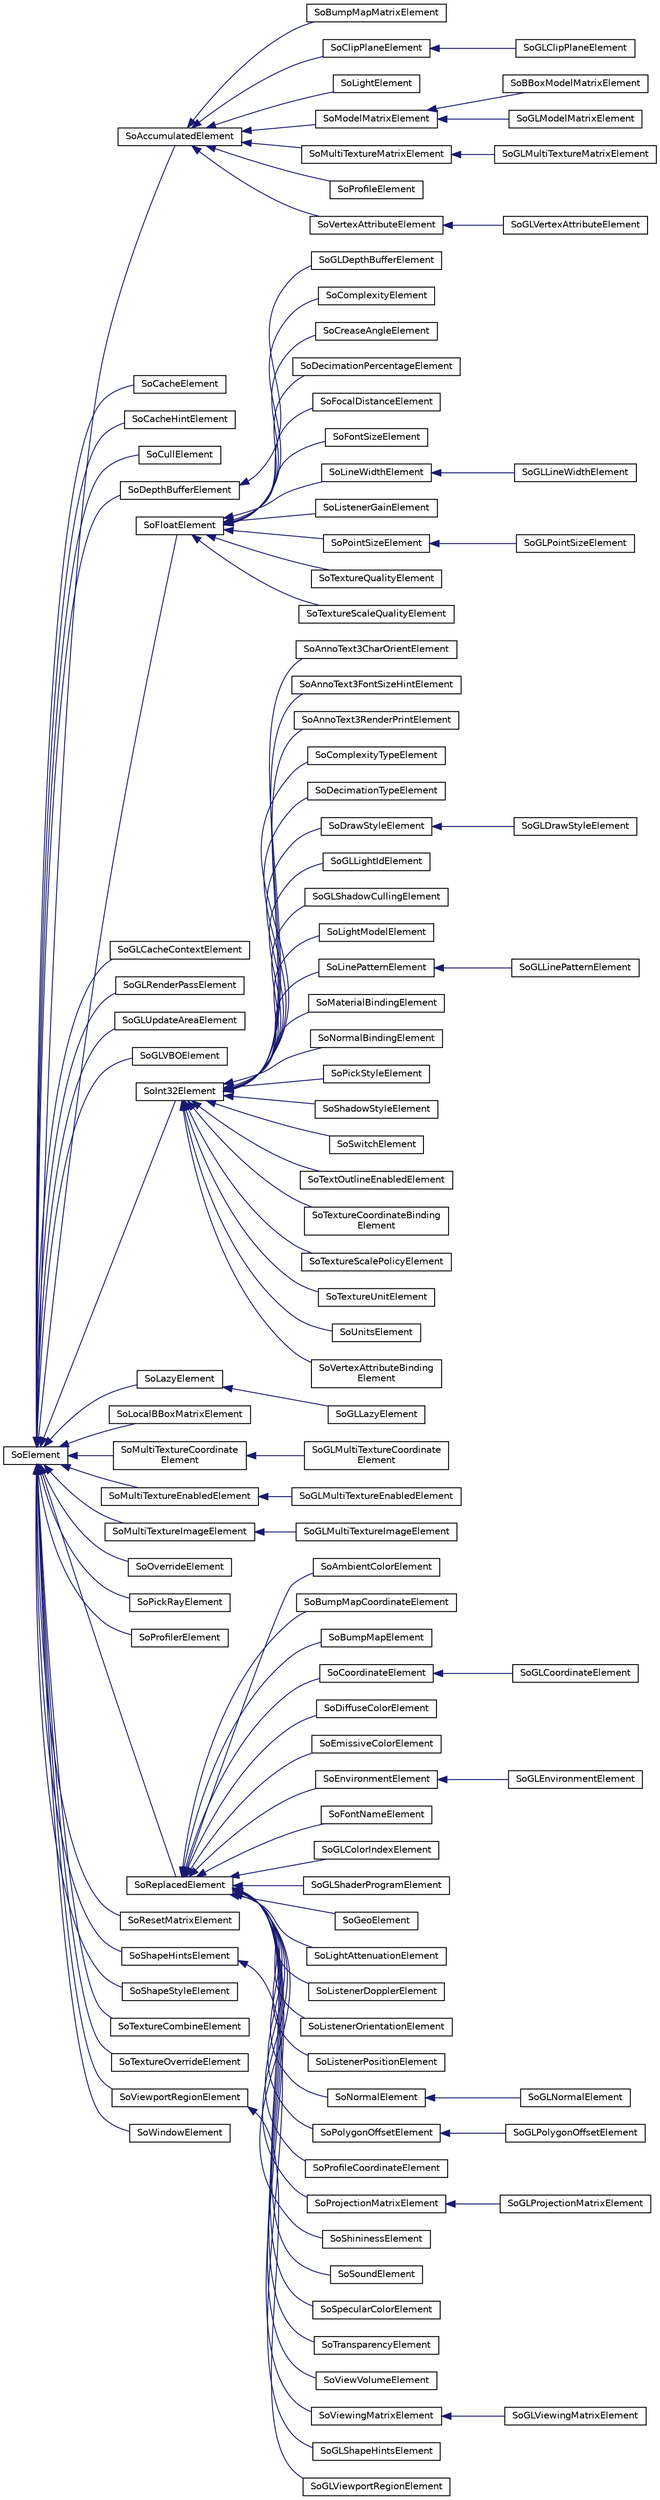 digraph "Graphical Class Hierarchy"
{
 // LATEX_PDF_SIZE
  edge [fontname="Helvetica",fontsize="10",labelfontname="Helvetica",labelfontsize="10"];
  node [fontname="Helvetica",fontsize="10",shape=record];
  rankdir="LR";
  Node0 [label="SoElement",height=0.2,width=0.4,color="black", fillcolor="white", style="filled",URL="$classSoElement.html",tooltip="SoElement is the abstract base class for all elements."];
  Node0 -> Node1 [dir="back",color="midnightblue",fontsize="10",style="solid",fontname="Helvetica"];
  Node1 [label="SoAccumulatedElement",height=0.2,width=0.4,color="black", fillcolor="white", style="filled",URL="$classSoAccumulatedElement.html",tooltip="The SoAccumulatedElement class is an abstract class for storing accumulated state."];
  Node1 -> Node2 [dir="back",color="midnightblue",fontsize="10",style="solid",fontname="Helvetica"];
  Node2 [label="SoBumpMapMatrixElement",height=0.2,width=0.4,color="black", fillcolor="white", style="filled",URL="$classSoBumpMapMatrixElement.html",tooltip="The SoBumpMapMatrixElement class is used to manage the bump map matrix stack."];
  Node1 -> Node3 [dir="back",color="midnightblue",fontsize="10",style="solid",fontname="Helvetica"];
  Node3 [label="SoClipPlaneElement",height=0.2,width=0.4,color="black", fillcolor="white", style="filled",URL="$classSoClipPlaneElement.html",tooltip="The SoClipPlaneElement class is used to manage the clip plane stack."];
  Node3 -> Node4 [dir="back",color="midnightblue",fontsize="10",style="solid",fontname="Helvetica"];
  Node4 [label="SoGLClipPlaneElement",height=0.2,width=0.4,color="black", fillcolor="white", style="filled",URL="$classSoGLClipPlaneElement.html",tooltip="The SoGLClipPlaneElement class is yet to be documented."];
  Node1 -> Node5 [dir="back",color="midnightblue",fontsize="10",style="solid",fontname="Helvetica"];
  Node5 [label="SoLightElement",height=0.2,width=0.4,color="black", fillcolor="white", style="filled",URL="$classSoLightElement.html",tooltip="The SoLightElement class manages the currently active light sources."];
  Node1 -> Node6 [dir="back",color="midnightblue",fontsize="10",style="solid",fontname="Helvetica"];
  Node6 [label="SoModelMatrixElement",height=0.2,width=0.4,color="black", fillcolor="white", style="filled",URL="$classSoModelMatrixElement.html",tooltip="The SoModelMatrixElement class is used to manage the current transformation."];
  Node6 -> Node7 [dir="back",color="midnightblue",fontsize="10",style="solid",fontname="Helvetica"];
  Node7 [label="SoBBoxModelMatrixElement",height=0.2,width=0.4,color="black", fillcolor="white", style="filled",URL="$classSoBBoxModelMatrixElement.html",tooltip="The SoBBoxModelMatrixElement class keeps track of the current model matrix during a scene graph trave..."];
  Node6 -> Node8 [dir="back",color="midnightblue",fontsize="10",style="solid",fontname="Helvetica"];
  Node8 [label="SoGLModelMatrixElement",height=0.2,width=0.4,color="black", fillcolor="white", style="filled",URL="$classSoGLModelMatrixElement.html",tooltip="The SoGLModelMatrixElement class is yet to be documented."];
  Node1 -> Node9 [dir="back",color="midnightblue",fontsize="10",style="solid",fontname="Helvetica"];
  Node9 [label="SoMultiTextureMatrixElement",height=0.2,width=0.4,color="black", fillcolor="white", style="filled",URL="$classSoMultiTextureMatrixElement.html",tooltip="The SoMultiTextureMatrixElement class is used to manage the texture matrix stack for texture units > ..."];
  Node9 -> Node10 [dir="back",color="midnightblue",fontsize="10",style="solid",fontname="Helvetica"];
  Node10 [label="SoGLMultiTextureMatrixElement",height=0.2,width=0.4,color="black", fillcolor="white", style="filled",URL="$classSoGLMultiTextureMatrixElement.html",tooltip="The SoGLMultiTextureMatrixElement class is used to update the OpenGL texture matrix."];
  Node1 -> Node11 [dir="back",color="midnightblue",fontsize="10",style="solid",fontname="Helvetica"];
  Node11 [label="SoProfileElement",height=0.2,width=0.4,color="black", fillcolor="white", style="filled",URL="$classSoProfileElement.html",tooltip="The SoProfileElement class is yet to be documented."];
  Node1 -> Node12 [dir="back",color="midnightblue",fontsize="10",style="solid",fontname="Helvetica"];
  Node12 [label="SoVertexAttributeElement",height=0.2,width=0.4,color="black", fillcolor="white", style="filled",URL="$classSoVertexAttributeElement.html",tooltip="The SoVertexAttributeElement class is yet to be documented."];
  Node12 -> Node13 [dir="back",color="midnightblue",fontsize="10",style="solid",fontname="Helvetica"];
  Node13 [label="SoGLVertexAttributeElement",height=0.2,width=0.4,color="black", fillcolor="white", style="filled",URL="$classSoGLVertexAttributeElement.html",tooltip="The SoGLVertexAttributeElement class is yet to be documented."];
  Node0 -> Node14 [dir="back",color="midnightblue",fontsize="10",style="solid",fontname="Helvetica"];
  Node14 [label="SoCacheElement",height=0.2,width=0.4,color="black", fillcolor="white", style="filled",URL="$classSoCacheElement.html",tooltip="The SoCacheElement class stores and manages the open caches."];
  Node0 -> Node15 [dir="back",color="midnightblue",fontsize="10",style="solid",fontname="Helvetica"];
  Node15 [label="SoCacheHintElement",height=0.2,width=0.4,color="black", fillcolor="white", style="filled",URL="$classSoCacheHintElement.html",tooltip="The SoCacheHintElement class is yet to be documented."];
  Node0 -> Node16 [dir="back",color="midnightblue",fontsize="10",style="solid",fontname="Helvetica"];
  Node16 [label="SoCullElement",height=0.2,width=0.4,color="black", fillcolor="white", style="filled",URL="$classSoCullElement.html",tooltip="The SoCullElement class is used internally for render and pick culling."];
  Node0 -> Node17 [dir="back",color="midnightblue",fontsize="10",style="solid",fontname="Helvetica"];
  Node17 [label="SoDepthBufferElement",height=0.2,width=0.4,color="black", fillcolor="white", style="filled",URL="$classSoDepthBufferElement.html",tooltip="The SoDepthBufferElement controls the depth buffer settings."];
  Node17 -> Node18 [dir="back",color="midnightblue",fontsize="10",style="solid",fontname="Helvetica"];
  Node18 [label="SoGLDepthBufferElement",height=0.2,width=0.4,color="black", fillcolor="white", style="filled",URL="$classSoGLDepthBufferElement.html",tooltip="The SoGLDepthBufferElement controls the OpenGL depth buffer."];
  Node0 -> Node19 [dir="back",color="midnightblue",fontsize="10",style="solid",fontname="Helvetica"];
  Node19 [label="SoFloatElement",height=0.2,width=0.4,color="black", fillcolor="white", style="filled",URL="$classSoFloatElement.html",tooltip="SoFloatElement is an abstract base class for elements that consists of a single float value."];
  Node19 -> Node20 [dir="back",color="midnightblue",fontsize="10",style="solid",fontname="Helvetica"];
  Node20 [label="SoComplexityElement",height=0.2,width=0.4,color="black", fillcolor="white", style="filled",URL="$classSoComplexityElement.html",tooltip="The SoComplexityElement class contains the current shape complexity for a graph traverser."];
  Node19 -> Node21 [dir="back",color="midnightblue",fontsize="10",style="solid",fontname="Helvetica"];
  Node21 [label="SoCreaseAngleElement",height=0.2,width=0.4,color="black", fillcolor="white", style="filled",URL="$classSoCreaseAngleElement.html",tooltip="The SoCreaseAngleElement class stores the crease angle during a scene graph traversal."];
  Node19 -> Node22 [dir="back",color="midnightblue",fontsize="10",style="solid",fontname="Helvetica"];
  Node22 [label="SoDecimationPercentageElement",height=0.2,width=0.4,color="black", fillcolor="white", style="filled",URL="$classSoDecimationPercentageElement.html",tooltip="The SoDecimationPercentageElement class is yet to be documented."];
  Node19 -> Node23 [dir="back",color="midnightblue",fontsize="10",style="solid",fontname="Helvetica"];
  Node23 [label="SoFocalDistanceElement",height=0.2,width=0.4,color="black", fillcolor="white", style="filled",URL="$classSoFocalDistanceElement.html",tooltip="The SoFocalDistanceElement class is yet to be documented."];
  Node19 -> Node24 [dir="back",color="midnightblue",fontsize="10",style="solid",fontname="Helvetica"];
  Node24 [label="SoFontSizeElement",height=0.2,width=0.4,color="black", fillcolor="white", style="filled",URL="$classSoFontSizeElement.html",tooltip="The SoFontSizeElement class is yet to be documented."];
  Node19 -> Node25 [dir="back",color="midnightblue",fontsize="10",style="solid",fontname="Helvetica"];
  Node25 [label="SoLineWidthElement",height=0.2,width=0.4,color="black", fillcolor="white", style="filled",URL="$classSoLineWidthElement.html",tooltip="The SoLineWidthElement class changes the line width setting of the render state."];
  Node25 -> Node26 [dir="back",color="midnightblue",fontsize="10",style="solid",fontname="Helvetica"];
  Node26 [label="SoGLLineWidthElement",height=0.2,width=0.4,color="black", fillcolor="white", style="filled",URL="$classSoGLLineWidthElement.html",tooltip="The SoGLLineWidthElement class changes the line width setting of the OpenGL render state."];
  Node19 -> Node27 [dir="back",color="midnightblue",fontsize="10",style="solid",fontname="Helvetica"];
  Node27 [label="SoListenerGainElement",height=0.2,width=0.4,color="black", fillcolor="white", style="filled",URL="$classSoListenerGainElement.html",tooltip="The SoListenerGainElement class stores the SoListener gain during a scene graph traversal."];
  Node19 -> Node28 [dir="back",color="midnightblue",fontsize="10",style="solid",fontname="Helvetica"];
  Node28 [label="SoPointSizeElement",height=0.2,width=0.4,color="black", fillcolor="white", style="filled",URL="$classSoPointSizeElement.html",tooltip="The SoPointSizeElement changes the point size setting of the render state."];
  Node28 -> Node29 [dir="back",color="midnightblue",fontsize="10",style="solid",fontname="Helvetica"];
  Node29 [label="SoGLPointSizeElement",height=0.2,width=0.4,color="black", fillcolor="white", style="filled",URL="$classSoGLPointSizeElement.html",tooltip="The SoGLPointSizeElement class changes the point size setting of the OpenGL render state."];
  Node19 -> Node30 [dir="back",color="midnightblue",fontsize="10",style="solid",fontname="Helvetica"];
  Node30 [label="SoTextureQualityElement",height=0.2,width=0.4,color="black", fillcolor="white", style="filled",URL="$classSoTextureQualityElement.html",tooltip="The SoTextureQualityElement is yet to be documented."];
  Node19 -> Node31 [dir="back",color="midnightblue",fontsize="10",style="solid",fontname="Helvetica"];
  Node31 [label="SoTextureScaleQualityElement",height=0.2,width=0.4,color="black", fillcolor="white", style="filled",URL="$classSoTextureScaleQualityElement.html",tooltip="The SoTextureScaleQualityElement class is yet to be documented."];
  Node0 -> Node32 [dir="back",color="midnightblue",fontsize="10",style="solid",fontname="Helvetica"];
  Node32 [label="SoGLCacheContextElement",height=0.2,width=0.4,color="black", fillcolor="white", style="filled",URL="$classSoGLCacheContextElement.html",tooltip="The SoGLCacheContextElement class handles the OpenGL cache for a context."];
  Node0 -> Node33 [dir="back",color="midnightblue",fontsize="10",style="solid",fontname="Helvetica"];
  Node33 [label="SoGLRenderPassElement",height=0.2,width=0.4,color="black", fillcolor="white", style="filled",URL="$classSoGLRenderPassElement.html",tooltip="The SoGLRenderPassElement class is yet to be documented."];
  Node0 -> Node34 [dir="back",color="midnightblue",fontsize="10",style="solid",fontname="Helvetica"];
  Node34 [label="SoGLUpdateAreaElement",height=0.2,width=0.4,color="black", fillcolor="white", style="filled",URL="$classSoGLUpdateAreaElement.html",tooltip="The SoGLUpdateAreaElement class is yet to be documented."];
  Node0 -> Node35 [dir="back",color="midnightblue",fontsize="10",style="solid",fontname="Helvetica"];
  Node35 [label="SoGLVBOElement",height=0.2,width=0.4,color="black", fillcolor="white", style="filled",URL="$classSoGLVBOElement.html",tooltip="The SoGLVBOElement class is used to store VBO state."];
  Node0 -> Node36 [dir="back",color="midnightblue",fontsize="10",style="solid",fontname="Helvetica"];
  Node36 [label="SoInt32Element",height=0.2,width=0.4,color="black", fillcolor="white", style="filled",URL="$classSoInt32Element.html",tooltip="The SoInt32Element class is the base class for elements that simply store a 32-bit integer."];
  Node36 -> Node37 [dir="back",color="midnightblue",fontsize="10",style="solid",fontname="Helvetica"];
  Node37 [label="SoAnnoText3CharOrientElement",height=0.2,width=0.4,color="black", fillcolor="white", style="filled",URL="$classSoAnnoText3CharOrientElement.html",tooltip="The SoAnnoText3CharOrientElement class is yet to be documented."];
  Node36 -> Node38 [dir="back",color="midnightblue",fontsize="10",style="solid",fontname="Helvetica"];
  Node38 [label="SoAnnoText3FontSizeHintElement",height=0.2,width=0.4,color="black", fillcolor="white", style="filled",URL="$classSoAnnoText3FontSizeHintElement.html",tooltip="The SoAnnoText3FontSizeHintElement class is yet to be documented."];
  Node36 -> Node39 [dir="back",color="midnightblue",fontsize="10",style="solid",fontname="Helvetica"];
  Node39 [label="SoAnnoText3RenderPrintElement",height=0.2,width=0.4,color="black", fillcolor="white", style="filled",URL="$classSoAnnoText3RenderPrintElement.html",tooltip="The SoAnnoText3RenderPrintElement class is yet to be documented."];
  Node36 -> Node40 [dir="back",color="midnightblue",fontsize="10",style="solid",fontname="Helvetica"];
  Node40 [label="SoComplexityTypeElement",height=0.2,width=0.4,color="black", fillcolor="white", style="filled",URL="$classSoComplexityTypeElement.html",tooltip="The SoComplexityTypeElement class is yet to be documented."];
  Node36 -> Node41 [dir="back",color="midnightblue",fontsize="10",style="solid",fontname="Helvetica"];
  Node41 [label="SoDecimationTypeElement",height=0.2,width=0.4,color="black", fillcolor="white", style="filled",URL="$classSoDecimationTypeElement.html",tooltip="The SoDecimationTypeElement class is yet to be documented."];
  Node36 -> Node42 [dir="back",color="midnightblue",fontsize="10",style="solid",fontname="Helvetica"];
  Node42 [label="SoDrawStyleElement",height=0.2,width=0.4,color="black", fillcolor="white", style="filled",URL="$classSoDrawStyleElement.html",tooltip="The SoDrawStyleElement class is yet to be documented."];
  Node42 -> Node43 [dir="back",color="midnightblue",fontsize="10",style="solid",fontname="Helvetica"];
  Node43 [label="SoGLDrawStyleElement",height=0.2,width=0.4,color="black", fillcolor="white", style="filled",URL="$classSoGLDrawStyleElement.html",tooltip="The SoGLDrawStyleElement updates the current draw style in OpenGL."];
  Node36 -> Node44 [dir="back",color="midnightblue",fontsize="10",style="solid",fontname="Helvetica"];
  Node44 [label="SoGLLightIdElement",height=0.2,width=0.4,color="black", fillcolor="white", style="filled",URL="$classSoGLLightIdElement.html",tooltip="The SoGLLightIdElement class is yet to be documented."];
  Node36 -> Node45 [dir="back",color="midnightblue",fontsize="10",style="solid",fontname="Helvetica"];
  Node45 [label="SoGLShadowCullingElement",height=0.2,width=0.4,color="black", fillcolor="white", style="filled",URL="$classSoGLShadowCullingElement.html",tooltip="The SoGLShadowCullingElement class is yet to be documented."];
  Node36 -> Node46 [dir="back",color="midnightblue",fontsize="10",style="solid",fontname="Helvetica"];
  Node46 [label="SoLightModelElement",height=0.2,width=0.4,color="black", fillcolor="white", style="filled",URL="$classSoLightModelElement.html",tooltip="The SoLightModelElement class is yet to be documented."];
  Node36 -> Node47 [dir="back",color="midnightblue",fontsize="10",style="solid",fontname="Helvetica"];
  Node47 [label="SoLinePatternElement",height=0.2,width=0.4,color="black", fillcolor="white", style="filled",URL="$classSoLinePatternElement.html",tooltip="The SoLinePatternElement class defines the line stipple pattern."];
  Node47 -> Node48 [dir="back",color="midnightblue",fontsize="10",style="solid",fontname="Helvetica"];
  Node48 [label="SoGLLinePatternElement",height=0.2,width=0.4,color="black", fillcolor="white", style="filled",URL="$classSoGLLinePatternElement.html",tooltip="The SoGLLinePatternElement class changes the line stipple pattern of the OpenGL render state."];
  Node36 -> Node49 [dir="back",color="midnightblue",fontsize="10",style="solid",fontname="Helvetica"];
  Node49 [label="SoMaterialBindingElement",height=0.2,width=0.4,color="black", fillcolor="white", style="filled",URL="$classSoMaterialBindingElement.html",tooltip="The SoMaterialBindingElement class is yet to be documented."];
  Node36 -> Node50 [dir="back",color="midnightblue",fontsize="10",style="solid",fontname="Helvetica"];
  Node50 [label="SoNormalBindingElement",height=0.2,width=0.4,color="black", fillcolor="white", style="filled",URL="$classSoNormalBindingElement.html",tooltip="The SoNormalBindingElement is yet to be documented."];
  Node36 -> Node51 [dir="back",color="midnightblue",fontsize="10",style="solid",fontname="Helvetica"];
  Node51 [label="SoPickStyleElement",height=0.2,width=0.4,color="black", fillcolor="white", style="filled",URL="$classSoPickStyleElement.html",tooltip="The SoPickStyleElement is yet to be documented."];
  Node36 -> Node52 [dir="back",color="midnightblue",fontsize="10",style="solid",fontname="Helvetica"];
  Node52 [label="SoShadowStyleElement",height=0.2,width=0.4,color="black", fillcolor="white", style="filled",URL="$classSoShadowStyleElement.html",tooltip="The SoShadowStyleElement class is yet to be documented."];
  Node36 -> Node53 [dir="back",color="midnightblue",fontsize="10",style="solid",fontname="Helvetica"];
  Node53 [label="SoSwitchElement",height=0.2,width=0.4,color="black", fillcolor="white", style="filled",URL="$classSoSwitchElement.html",tooltip="The SoSwitchElement class is yet to be documented."];
  Node36 -> Node54 [dir="back",color="midnightblue",fontsize="10",style="solid",fontname="Helvetica"];
  Node54 [label="SoTextOutlineEnabledElement",height=0.2,width=0.4,color="black", fillcolor="white", style="filled",URL="$classSoTextOutlineEnabledElement.html",tooltip="The SoTextOutlineEnabledElement class is yet to be documented."];
  Node36 -> Node55 [dir="back",color="midnightblue",fontsize="10",style="solid",fontname="Helvetica"];
  Node55 [label="SoTextureCoordinateBinding\lElement",height=0.2,width=0.4,color="black", fillcolor="white", style="filled",URL="$classSoTextureCoordinateBindingElement.html",tooltip="The SoTextureCoordinateBindingElement class is yet to be documented."];
  Node36 -> Node56 [dir="back",color="midnightblue",fontsize="10",style="solid",fontname="Helvetica"];
  Node56 [label="SoTextureScalePolicyElement",height=0.2,width=0.4,color="black", fillcolor="white", style="filled",URL="$classSoTextureScalePolicyElement.html",tooltip="The SoTextureScalePolicyElement class is yet to be documented."];
  Node36 -> Node57 [dir="back",color="midnightblue",fontsize="10",style="solid",fontname="Helvetica"];
  Node57 [label="SoTextureUnitElement",height=0.2,width=0.4,color="black", fillcolor="white", style="filled",URL="$classSoTextureUnitElement.html",tooltip="The SoTextureUnitElement class is yet to be documented."];
  Node36 -> Node58 [dir="back",color="midnightblue",fontsize="10",style="solid",fontname="Helvetica"];
  Node58 [label="SoUnitsElement",height=0.2,width=0.4,color="black", fillcolor="white", style="filled",URL="$classSoUnitsElement.html",tooltip="The SoUnitsElement class is yet to be documented."];
  Node36 -> Node59 [dir="back",color="midnightblue",fontsize="10",style="solid",fontname="Helvetica"];
  Node59 [label="SoVertexAttributeBinding\lElement",height=0.2,width=0.4,color="black", fillcolor="white", style="filled",URL="$classSoVertexAttributeBindingElement.html",tooltip="The SoVertexAttributeBindingElement class is yet to be documented."];
  Node0 -> Node60 [dir="back",color="midnightblue",fontsize="10",style="solid",fontname="Helvetica"];
  Node60 [label="SoLazyElement",height=0.2,width=0.4,color="black", fillcolor="white", style="filled",URL="$classSoLazyElement.html",tooltip="The SoLazyElement class is used to handle material and shape properties."];
  Node60 -> Node61 [dir="back",color="midnightblue",fontsize="10",style="solid",fontname="Helvetica"];
  Node61 [label="SoGLLazyElement",height=0.2,width=0.4,color="black", fillcolor="white", style="filled",URL="$classSoGLLazyElement.html",tooltip="The SoGLLazyElement class is meant to optimize GL rendering."];
  Node0 -> Node62 [dir="back",color="midnightblue",fontsize="10",style="solid",fontname="Helvetica"];
  Node62 [label="SoLocalBBoxMatrixElement",height=0.2,width=0.4,color="black", fillcolor="white", style="filled",URL="$classSoLocalBBoxMatrixElement.html",tooltip="The SoLocalBBoxMatrixElement class is yet to be documented."];
  Node0 -> Node63 [dir="back",color="midnightblue",fontsize="10",style="solid",fontname="Helvetica"];
  Node63 [label="SoMultiTextureCoordinate\lElement",height=0.2,width=0.4,color="black", fillcolor="white", style="filled",URL="$classSoMultiTextureCoordinateElement.html",tooltip="The SoMultiTextureCoordinateElement class is yet to be documented."];
  Node63 -> Node64 [dir="back",color="midnightblue",fontsize="10",style="solid",fontname="Helvetica"];
  Node64 [label="SoGLMultiTextureCoordinate\lElement",height=0.2,width=0.4,color="black", fillcolor="white", style="filled",URL="$classSoGLMultiTextureCoordinateElement.html",tooltip="The SoGLMultiTextureCoordinateElement class stores the current gltexture coordinates for several unit..."];
  Node0 -> Node65 [dir="back",color="midnightblue",fontsize="10",style="solid",fontname="Helvetica"];
  Node65 [label="SoMultiTextureEnabledElement",height=0.2,width=0.4,color="black", fillcolor="white", style="filled",URL="$classSoMultiTextureEnabledElement.html",tooltip="The SoMultiTextureEnabledElement class is an element which stores whether texturing is enabled or not..."];
  Node65 -> Node66 [dir="back",color="midnightblue",fontsize="10",style="solid",fontname="Helvetica"];
  Node66 [label="SoGLMultiTextureEnabledElement",height=0.2,width=0.4,color="black", fillcolor="white", style="filled",URL="$classSoGLMultiTextureEnabledElement.html",tooltip="The SoGLMultiTextureEnabledElement class is an element which controls whether texturing is enabled or..."];
  Node0 -> Node67 [dir="back",color="midnightblue",fontsize="10",style="solid",fontname="Helvetica"];
  Node67 [label="SoMultiTextureImageElement",height=0.2,width=0.4,color="black", fillcolor="white", style="filled",URL="$classSoMultiTextureImageElement.html",tooltip="The SoMultiTextureImageElement class is yet to be documented."];
  Node67 -> Node68 [dir="back",color="midnightblue",fontsize="10",style="solid",fontname="Helvetica"];
  Node68 [label="SoGLMultiTextureImageElement",height=0.2,width=0.4,color="black", fillcolor="white", style="filled",URL="$classSoGLMultiTextureImageElement.html",tooltip="The SoGLMultiTextureImageElement class is used to control the current GL texture for texture units."];
  Node0 -> Node69 [dir="back",color="midnightblue",fontsize="10",style="solid",fontname="Helvetica"];
  Node69 [label="SoOverrideElement",height=0.2,width=0.4,color="black", fillcolor="white", style="filled",URL="$classSoOverrideElement.html",tooltip="The SoOverrideElement maintains a list of overridable elements and a list over which elements should ..."];
  Node0 -> Node70 [dir="back",color="midnightblue",fontsize="10",style="solid",fontname="Helvetica"];
  Node70 [label="SoPickRayElement",height=0.2,width=0.4,color="black", fillcolor="white", style="filled",URL="$classSoPickRayElement.html",tooltip="The SoPickRayElement class is yet to be documented."];
  Node0 -> Node71 [dir="back",color="midnightblue",fontsize="10",style="solid",fontname="Helvetica"];
  Node71 [label="SoProfilerElement",height=0.2,width=0.4,color="black", fillcolor="white", style="filled",URL="$classSoProfilerElement.html",tooltip="The SoProfilerElement element class is for registering statistics during scene graph traversals."];
  Node0 -> Node72 [dir="back",color="midnightblue",fontsize="10",style="solid",fontname="Helvetica"];
  Node72 [label="SoReplacedElement",height=0.2,width=0.4,color="black", fillcolor="white", style="filled",URL="$classSoReplacedElement.html",tooltip="The SoReplacedElement class is an abstract element superclass."];
  Node72 -> Node73 [dir="back",color="midnightblue",fontsize="10",style="solid",fontname="Helvetica"];
  Node73 [label="SoAmbientColorElement",height=0.2,width=0.4,color="black", fillcolor="white", style="filled",URL="$classSoAmbientColorElement.html",tooltip="The SoAmbientColorElement class is yet to be documented."];
  Node72 -> Node74 [dir="back",color="midnightblue",fontsize="10",style="solid",fontname="Helvetica"];
  Node74 [label="SoBumpMapCoordinateElement",height=0.2,width=0.4,color="black", fillcolor="white", style="filled",URL="$classSoBumpMapCoordinateElement.html",tooltip="The SoBumpMapCoordinateElement class is yet to be documented."];
  Node72 -> Node75 [dir="back",color="midnightblue",fontsize="10",style="solid",fontname="Helvetica"];
  Node75 [label="SoBumpMapElement",height=0.2,width=0.4,color="black", fillcolor="white", style="filled",URL="$classSoBumpMapElement.html",tooltip="The SoBumpMapElement class is yet to be documented."];
  Node72 -> Node76 [dir="back",color="midnightblue",fontsize="10",style="solid",fontname="Helvetica"];
  Node76 [label="SoCoordinateElement",height=0.2,width=0.4,color="black", fillcolor="white", style="filled",URL="$classSoCoordinateElement.html",tooltip="The SoCoordinateElement class is yet to be documented."];
  Node76 -> Node77 [dir="back",color="midnightblue",fontsize="10",style="solid",fontname="Helvetica"];
  Node77 [label="SoGLCoordinateElement",height=0.2,width=0.4,color="black", fillcolor="white", style="filled",URL="$classSoGLCoordinateElement.html",tooltip="The SoGLCoordinateElement class is yet to be documented."];
  Node72 -> Node78 [dir="back",color="midnightblue",fontsize="10",style="solid",fontname="Helvetica"];
  Node78 [label="SoDiffuseColorElement",height=0.2,width=0.4,color="black", fillcolor="white", style="filled",URL="$classSoDiffuseColorElement.html",tooltip="The SoDiffuseColorElement class is yet to be documented."];
  Node72 -> Node79 [dir="back",color="midnightblue",fontsize="10",style="solid",fontname="Helvetica"];
  Node79 [label="SoEmissiveColorElement",height=0.2,width=0.4,color="black", fillcolor="white", style="filled",URL="$classSoEmissiveColorElement.html",tooltip="The SoEmissiveColorElement class is yet to be documented."];
  Node72 -> Node80 [dir="back",color="midnightblue",fontsize="10",style="solid",fontname="Helvetica"];
  Node80 [label="SoEnvironmentElement",height=0.2,width=0.4,color="black", fillcolor="white", style="filled",URL="$classSoEnvironmentElement.html",tooltip="The SoEnvironmentElement class is yet to be documented."];
  Node80 -> Node81 [dir="back",color="midnightblue",fontsize="10",style="solid",fontname="Helvetica"];
  Node81 [label="SoGLEnvironmentElement",height=0.2,width=0.4,color="black", fillcolor="white", style="filled",URL="$classSoGLEnvironmentElement.html",tooltip="The SoGLEnvironmentElement class is for setting GL fog etc."];
  Node72 -> Node82 [dir="back",color="midnightblue",fontsize="10",style="solid",fontname="Helvetica"];
  Node82 [label="SoFontNameElement",height=0.2,width=0.4,color="black", fillcolor="white", style="filled",URL="$classSoFontNameElement.html",tooltip="The SoFontNameElement class is yet to be documented."];
  Node72 -> Node83 [dir="back",color="midnightblue",fontsize="10",style="solid",fontname="Helvetica"];
  Node83 [label="SoGLColorIndexElement",height=0.2,width=0.4,color="black", fillcolor="white", style="filled",URL="$classSoGLColorIndexElement.html",tooltip="The SoGLColorIndexElement class sets the current OpenGL color."];
  Node72 -> Node84 [dir="back",color="midnightblue",fontsize="10",style="solid",fontname="Helvetica"];
  Node84 [label="SoGLShaderProgramElement",height=0.2,width=0.4,color="black", fillcolor="white", style="filled",URL="$classSoGLShaderProgramElement.html",tooltip="The SoGLShaderProgramElement class is yet to be documented."];
  Node72 -> Node85 [dir="back",color="midnightblue",fontsize="10",style="solid",fontname="Helvetica"];
  Node85 [label="SoGeoElement",height=0.2,width=0.4,color="black", fillcolor="white", style="filled",URL="$classSoGeoElement.html",tooltip="The SoGeoElement class is yet to be documented."];
  Node72 -> Node86 [dir="back",color="midnightblue",fontsize="10",style="solid",fontname="Helvetica"];
  Node86 [label="SoLightAttenuationElement",height=0.2,width=0.4,color="black", fillcolor="white", style="filled",URL="$classSoLightAttenuationElement.html",tooltip="The SoLightAttenuationElement class is yet to be documented."];
  Node72 -> Node87 [dir="back",color="midnightblue",fontsize="10",style="solid",fontname="Helvetica"];
  Node87 [label="SoListenerDopplerElement",height=0.2,width=0.4,color="black", fillcolor="white", style="filled",URL="$classSoListenerDopplerElement.html",tooltip="The SoListenerDopplerElement holds the Doppler velocity and factor of the current listener."];
  Node72 -> Node88 [dir="back",color="midnightblue",fontsize="10",style="solid",fontname="Helvetica"];
  Node88 [label="SoListenerOrientationElement",height=0.2,width=0.4,color="black", fillcolor="white", style="filled",URL="$classSoListenerOrientationElement.html",tooltip="The SoListenerOrientationElement holds the orientation of the current listener."];
  Node72 -> Node89 [dir="back",color="midnightblue",fontsize="10",style="solid",fontname="Helvetica"];
  Node89 [label="SoListenerPositionElement",height=0.2,width=0.4,color="black", fillcolor="white", style="filled",URL="$classSoListenerPositionElement.html",tooltip="The SoListenerPositionElement holds the position of the current listener."];
  Node72 -> Node90 [dir="back",color="midnightblue",fontsize="10",style="solid",fontname="Helvetica"];
  Node90 [label="SoNormalElement",height=0.2,width=0.4,color="black", fillcolor="white", style="filled",URL="$classSoNormalElement.html",tooltip="The SoNormalElement class is yet to be documented."];
  Node90 -> Node91 [dir="back",color="midnightblue",fontsize="10",style="solid",fontname="Helvetica"];
  Node91 [label="SoGLNormalElement",height=0.2,width=0.4,color="black", fillcolor="white", style="filled",URL="$classSoGLNormalElement.html",tooltip="The SoGLNormalElement class is yet to be documented."];
  Node72 -> Node92 [dir="back",color="midnightblue",fontsize="10",style="solid",fontname="Helvetica"];
  Node92 [label="SoPolygonOffsetElement",height=0.2,width=0.4,color="black", fillcolor="white", style="filled",URL="$classSoPolygonOffsetElement.html",tooltip="The SoPolygonOffsetElement class is yet to be documented."];
  Node92 -> Node93 [dir="back",color="midnightblue",fontsize="10",style="solid",fontname="Helvetica"];
  Node93 [label="SoGLPolygonOffsetElement",height=0.2,width=0.4,color="black", fillcolor="white", style="filled",URL="$classSoGLPolygonOffsetElement.html",tooltip="The SoGLPolygonOffsetElement class is yet to be documented."];
  Node72 -> Node94 [dir="back",color="midnightblue",fontsize="10",style="solid",fontname="Helvetica"];
  Node94 [label="SoProfileCoordinateElement",height=0.2,width=0.4,color="black", fillcolor="white", style="filled",URL="$classSoProfileCoordinateElement.html",tooltip="The SoProfileCoordinateElement class is yet to be documented."];
  Node72 -> Node95 [dir="back",color="midnightblue",fontsize="10",style="solid",fontname="Helvetica"];
  Node95 [label="SoProjectionMatrixElement",height=0.2,width=0.4,color="black", fillcolor="white", style="filled",URL="$classSoProjectionMatrixElement.html",tooltip="The SoProjectionMatrixElement class is yet to be documented."];
  Node95 -> Node96 [dir="back",color="midnightblue",fontsize="10",style="solid",fontname="Helvetica"];
  Node96 [label="SoGLProjectionMatrixElement",height=0.2,width=0.4,color="black", fillcolor="white", style="filled",URL="$classSoGLProjectionMatrixElement.html",tooltip="The SoGLProjectionMatrixElement class is yet to be documented."];
  Node72 -> Node97 [dir="back",color="midnightblue",fontsize="10",style="solid",fontname="Helvetica"];
  Node97 [label="SoShininessElement",height=0.2,width=0.4,color="black", fillcolor="white", style="filled",URL="$classSoShininessElement.html",tooltip="The SoShininessElement class is yet to be documented."];
  Node72 -> Node98 [dir="back",color="midnightblue",fontsize="10",style="solid",fontname="Helvetica"];
  Node98 [label="SoSoundElement",height=0.2,width=0.4,color="black", fillcolor="white", style="filled",URL="$classSoSoundElement.html",tooltip="The SoSoundElement is used for optimizing audio rendering and for turning off inactive SoVRMLSound no..."];
  Node72 -> Node99 [dir="back",color="midnightblue",fontsize="10",style="solid",fontname="Helvetica"];
  Node99 [label="SoSpecularColorElement",height=0.2,width=0.4,color="black", fillcolor="white", style="filled",URL="$classSoSpecularColorElement.html",tooltip="The SoSpecularColorElement is yet to be documented."];
  Node72 -> Node100 [dir="back",color="midnightblue",fontsize="10",style="solid",fontname="Helvetica"];
  Node100 [label="SoTransparencyElement",height=0.2,width=0.4,color="black", fillcolor="white", style="filled",URL="$classSoTransparencyElement.html",tooltip="The SoTransparencyElement is yet to be documented."];
  Node72 -> Node101 [dir="back",color="midnightblue",fontsize="10",style="solid",fontname="Helvetica"];
  Node101 [label="SoViewVolumeElement",height=0.2,width=0.4,color="black", fillcolor="white", style="filled",URL="$classSoViewVolumeElement.html",tooltip="The SoViewVolumeElement class is yet to be documented."];
  Node72 -> Node102 [dir="back",color="midnightblue",fontsize="10",style="solid",fontname="Helvetica"];
  Node102 [label="SoViewingMatrixElement",height=0.2,width=0.4,color="black", fillcolor="white", style="filled",URL="$classSoViewingMatrixElement.html",tooltip="The SoViewingMatrixElement class stores the world-to-camera transformation."];
  Node102 -> Node103 [dir="back",color="midnightblue",fontsize="10",style="solid",fontname="Helvetica"];
  Node103 [label="SoGLViewingMatrixElement",height=0.2,width=0.4,color="black", fillcolor="white", style="filled",URL="$classSoGLViewingMatrixElement.html",tooltip="The SoGLViewingMatrixElement class is used to store the current viewing matrix."];
  Node0 -> Node104 [dir="back",color="midnightblue",fontsize="10",style="solid",fontname="Helvetica"];
  Node104 [label="SoResetMatrixElement",height=0.2,width=0.4,color="black", fillcolor="white", style="filled",URL="$classSoResetMatrixElement.html",tooltip=" "];
  Node0 -> Node105 [dir="back",color="midnightblue",fontsize="10",style="solid",fontname="Helvetica"];
  Node105 [label="SoShapeHintsElement",height=0.2,width=0.4,color="black", fillcolor="white", style="filled",URL="$classSoShapeHintsElement.html",tooltip="The SoShapeHintsElement class is yet to be documented."];
  Node105 -> Node106 [dir="back",color="midnightblue",fontsize="10",style="solid",fontname="Helvetica"];
  Node106 [label="SoGLShapeHintsElement",height=0.2,width=0.4,color="black", fillcolor="white", style="filled",URL="$classSoGLShapeHintsElement.html",tooltip="The SoGLShapeHintsElement class is yet to be documented."];
  Node0 -> Node107 [dir="back",color="midnightblue",fontsize="10",style="solid",fontname="Helvetica"];
  Node107 [label="SoShapeStyleElement",height=0.2,width=0.4,color="black", fillcolor="white", style="filled",URL="$classSoShapeStyleElement.html",tooltip="The SoShapeStyleElement class is yet to be documented."];
  Node0 -> Node108 [dir="back",color="midnightblue",fontsize="10",style="solid",fontname="Helvetica"];
  Node108 [label="SoTextureCombineElement",height=0.2,width=0.4,color="black", fillcolor="white", style="filled",URL="$classSoTextureCombineElement.html",tooltip="The SoTextureCombineElement class is yet to be documented."];
  Node0 -> Node109 [dir="back",color="midnightblue",fontsize="10",style="solid",fontname="Helvetica"];
  Node109 [label="SoTextureOverrideElement",height=0.2,width=0.4,color="black", fillcolor="white", style="filled",URL="$classSoTextureOverrideElement.html",tooltip="The SoTextureOverrideElement makes it possible to override texture elements."];
  Node0 -> Node110 [dir="back",color="midnightblue",fontsize="10",style="solid",fontname="Helvetica"];
  Node110 [label="SoViewportRegionElement",height=0.2,width=0.4,color="black", fillcolor="white", style="filled",URL="$classSoViewportRegionElement.html",tooltip="The SoViewportRegionElement class is yet to be documented."];
  Node110 -> Node111 [dir="back",color="midnightblue",fontsize="10",style="solid",fontname="Helvetica"];
  Node111 [label="SoGLViewportRegionElement",height=0.2,width=0.4,color="black", fillcolor="white", style="filled",URL="$classSoGLViewportRegionElement.html",tooltip="The SoGLViewportRegionElement class is yet to be documented."];
  Node0 -> Node112 [dir="back",color="midnightblue",fontsize="10",style="solid",fontname="Helvetica"];
  Node112 [label="SoWindowElement",height=0.2,width=0.4,color="black", fillcolor="white", style="filled",URL="$classSoWindowElement.html",tooltip="The SoWindowElement class is used to store current window attributes."];
}
